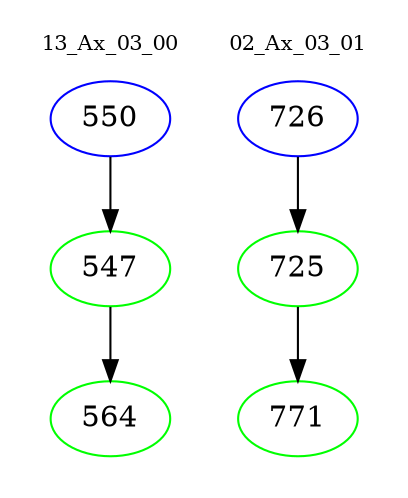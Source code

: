 digraph{
subgraph cluster_0 {
color = white
label = "13_Ax_03_00";
fontsize=10;
T0_550 [label="550", color="blue"]
T0_550 -> T0_547 [color="black"]
T0_547 [label="547", color="green"]
T0_547 -> T0_564 [color="black"]
T0_564 [label="564", color="green"]
}
subgraph cluster_1 {
color = white
label = "02_Ax_03_01";
fontsize=10;
T1_726 [label="726", color="blue"]
T1_726 -> T1_725 [color="black"]
T1_725 [label="725", color="green"]
T1_725 -> T1_771 [color="black"]
T1_771 [label="771", color="green"]
}
}
